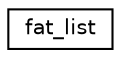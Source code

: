 digraph "Graphical Class Hierarchy"
{
 // LATEX_PDF_SIZE
  edge [fontname="Helvetica",fontsize="10",labelfontname="Helvetica",labelfontsize="10"];
  node [fontname="Helvetica",fontsize="10",shape=record];
  rankdir="LR";
  Node0 [label="fat_list",height=0.2,width=0.4,color="black", fillcolor="white", style="filled",URL="$structfat__list.html",tooltip=" "];
}

